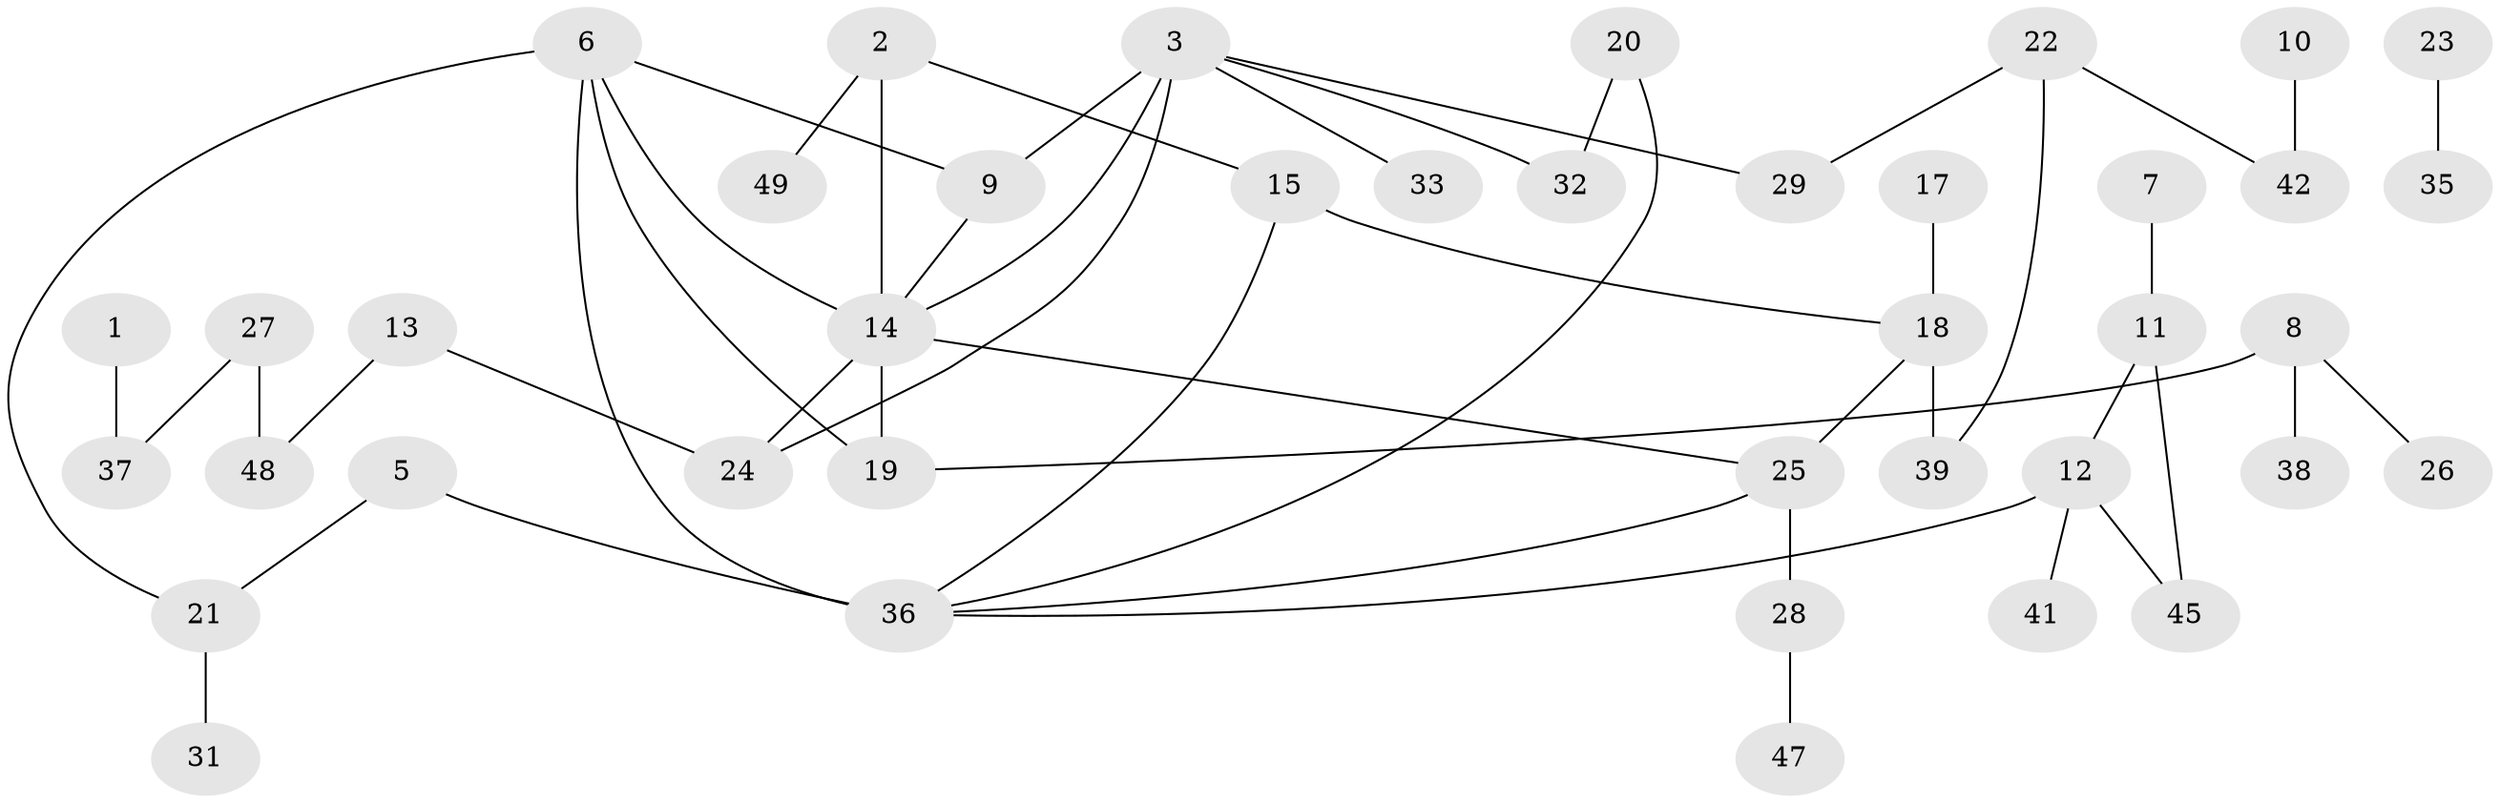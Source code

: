 // original degree distribution, {2: 0.28865979381443296, 4: 0.061855670103092786, 3: 0.20618556701030927, 0: 0.08247422680412371, 7: 0.010309278350515464, 1: 0.29896907216494845, 5: 0.041237113402061855, 6: 0.010309278350515464}
// Generated by graph-tools (version 1.1) at 2025/33/03/09/25 02:33:33]
// undirected, 41 vertices, 50 edges
graph export_dot {
graph [start="1"]
  node [color=gray90,style=filled];
  1;
  2;
  3;
  5;
  6;
  7;
  8;
  9;
  10;
  11;
  12;
  13;
  14;
  15;
  17;
  18;
  19;
  20;
  21;
  22;
  23;
  24;
  25;
  26;
  27;
  28;
  29;
  31;
  32;
  33;
  35;
  36;
  37;
  38;
  39;
  41;
  42;
  45;
  47;
  48;
  49;
  1 -- 37 [weight=1.0];
  2 -- 14 [weight=1.0];
  2 -- 15 [weight=1.0];
  2 -- 49 [weight=1.0];
  3 -- 9 [weight=2.0];
  3 -- 14 [weight=1.0];
  3 -- 24 [weight=1.0];
  3 -- 29 [weight=1.0];
  3 -- 32 [weight=1.0];
  3 -- 33 [weight=1.0];
  5 -- 21 [weight=1.0];
  5 -- 36 [weight=3.0];
  6 -- 9 [weight=1.0];
  6 -- 14 [weight=2.0];
  6 -- 19 [weight=2.0];
  6 -- 21 [weight=1.0];
  6 -- 36 [weight=1.0];
  7 -- 11 [weight=1.0];
  8 -- 19 [weight=1.0];
  8 -- 26 [weight=1.0];
  8 -- 38 [weight=1.0];
  9 -- 14 [weight=1.0];
  10 -- 42 [weight=1.0];
  11 -- 12 [weight=1.0];
  11 -- 45 [weight=1.0];
  12 -- 36 [weight=1.0];
  12 -- 41 [weight=1.0];
  12 -- 45 [weight=1.0];
  13 -- 24 [weight=1.0];
  13 -- 48 [weight=1.0];
  14 -- 19 [weight=1.0];
  14 -- 24 [weight=1.0];
  14 -- 25 [weight=1.0];
  15 -- 18 [weight=1.0];
  15 -- 36 [weight=1.0];
  17 -- 18 [weight=2.0];
  18 -- 25 [weight=1.0];
  18 -- 39 [weight=1.0];
  20 -- 32 [weight=1.0];
  20 -- 36 [weight=1.0];
  21 -- 31 [weight=1.0];
  22 -- 29 [weight=1.0];
  22 -- 39 [weight=1.0];
  22 -- 42 [weight=1.0];
  23 -- 35 [weight=2.0];
  25 -- 28 [weight=1.0];
  25 -- 36 [weight=1.0];
  27 -- 37 [weight=1.0];
  27 -- 48 [weight=1.0];
  28 -- 47 [weight=1.0];
}
